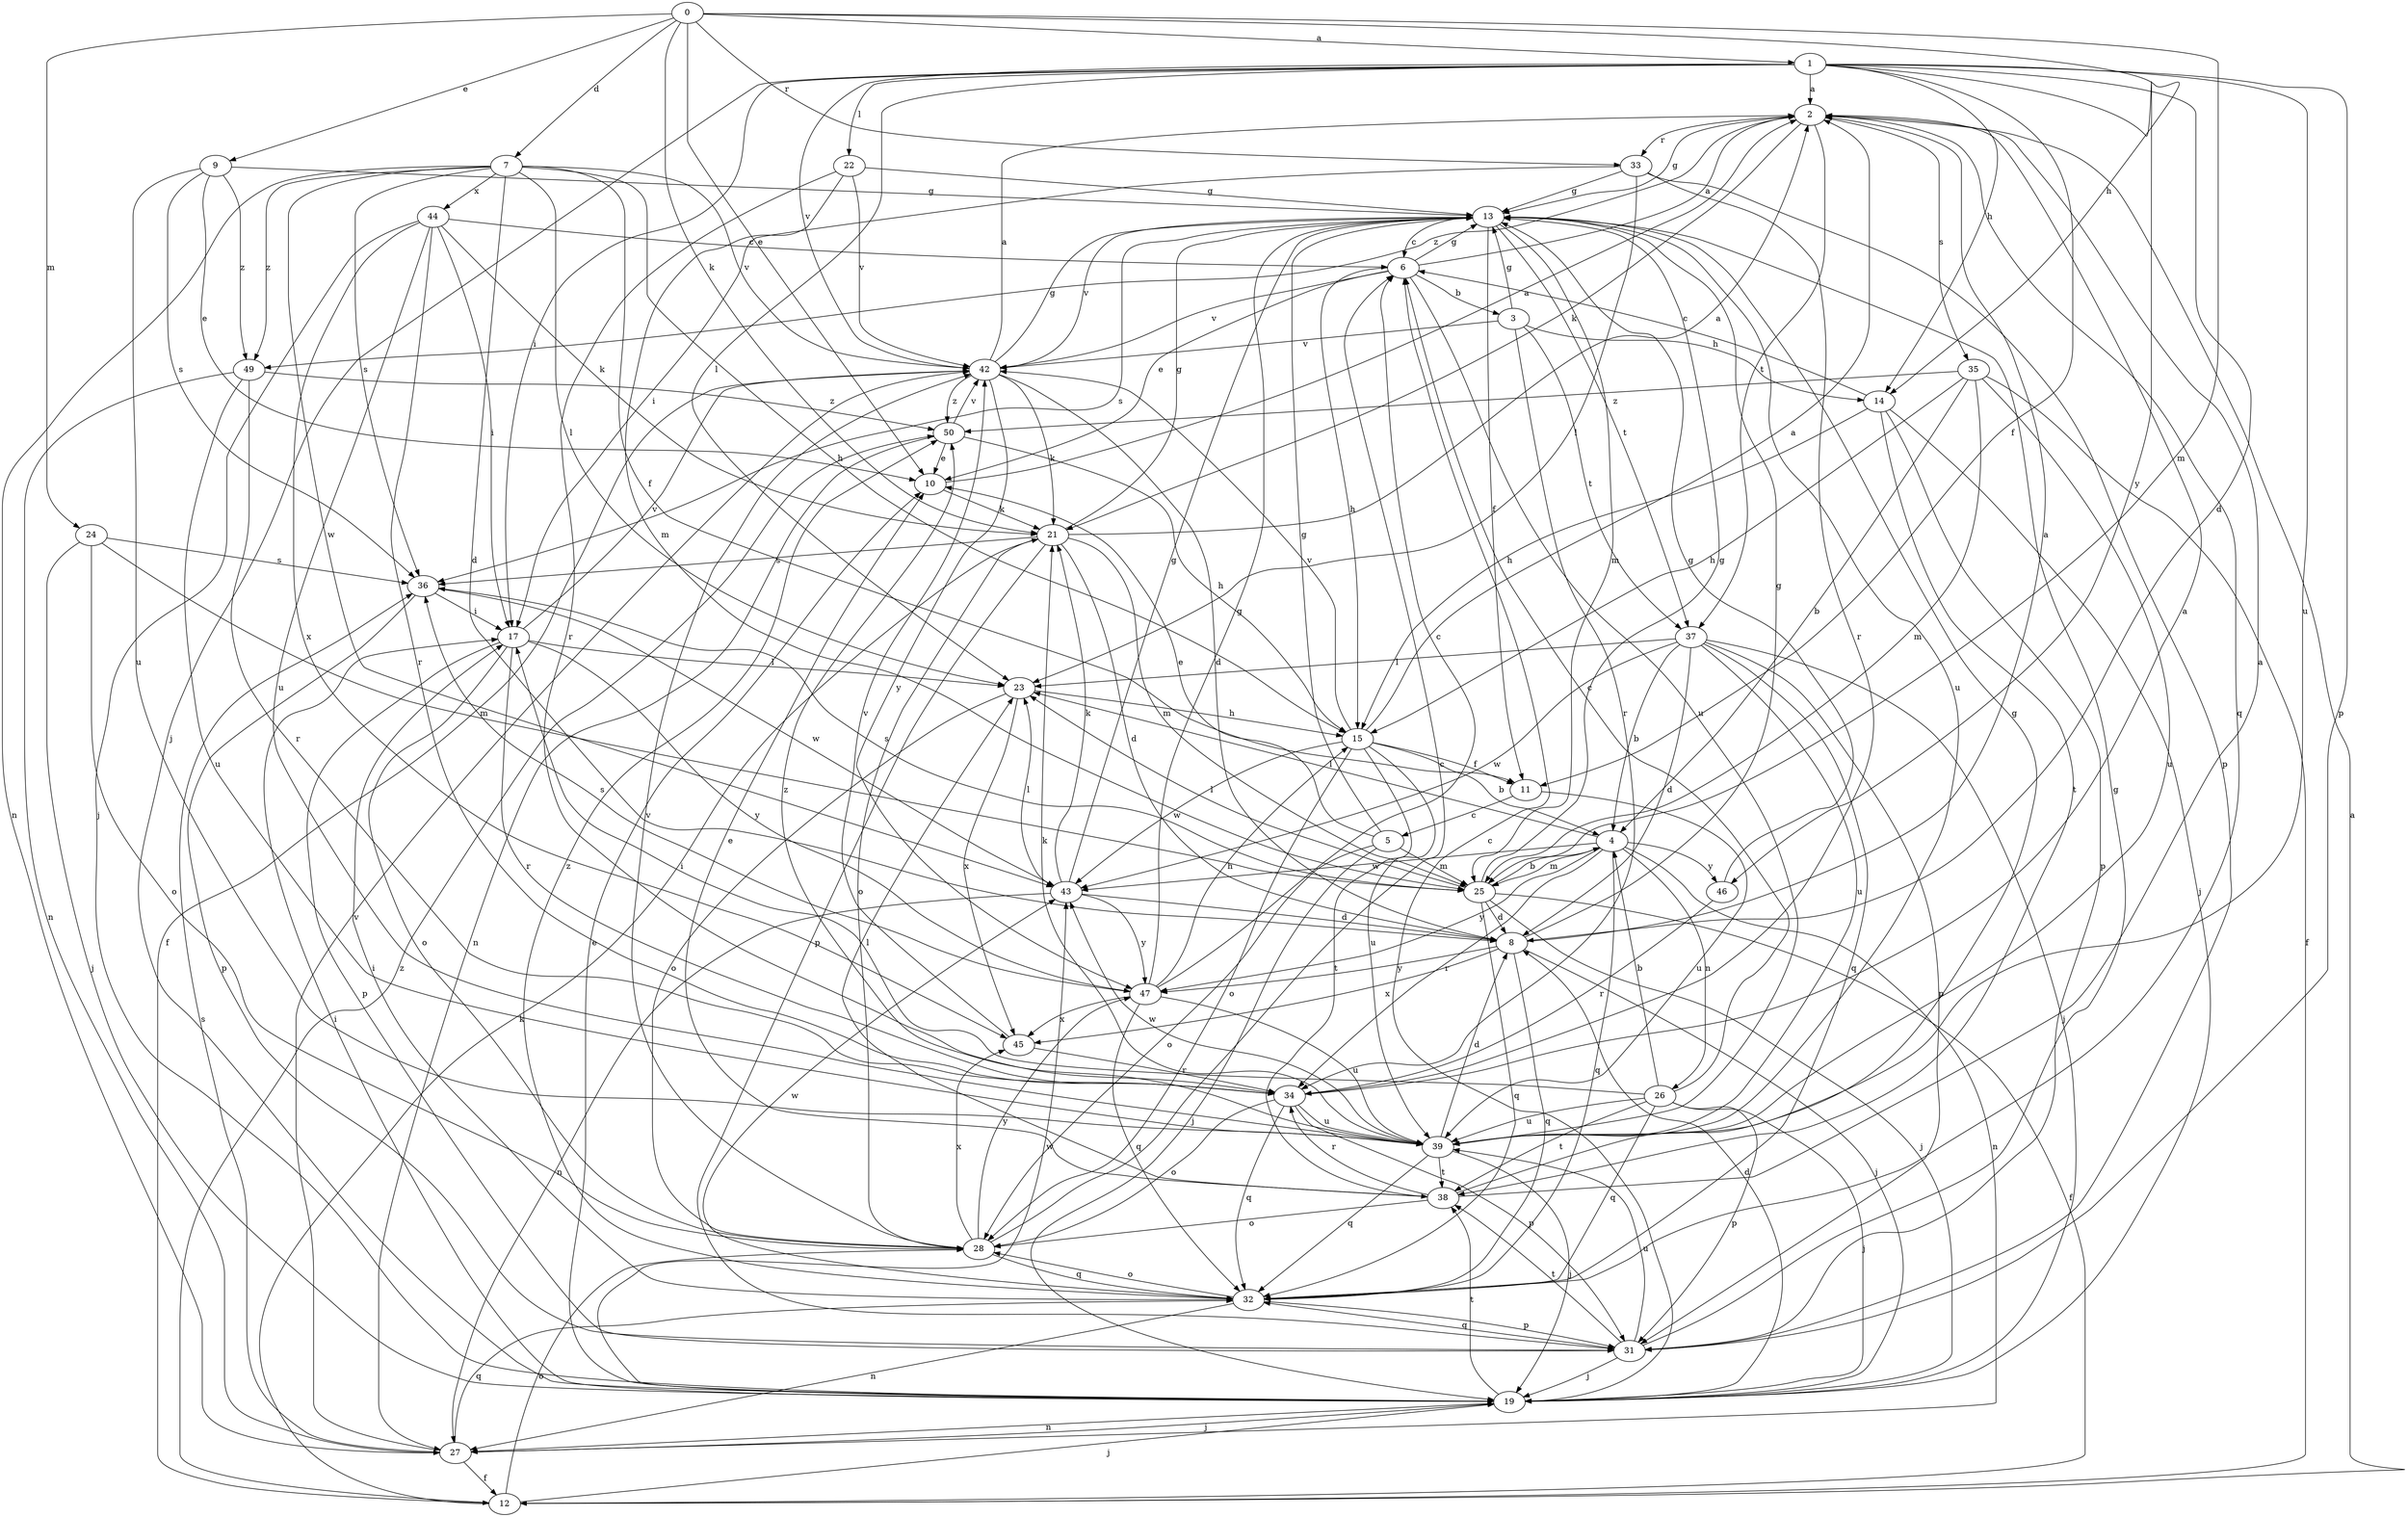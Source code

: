 strict digraph  {
0;
1;
2;
3;
4;
5;
6;
7;
8;
9;
10;
11;
12;
13;
14;
15;
17;
19;
21;
22;
23;
24;
25;
26;
27;
28;
31;
32;
33;
34;
35;
36;
37;
38;
39;
42;
43;
44;
45;
46;
47;
49;
50;
0 -> 1  [label=a];
0 -> 7  [label=d];
0 -> 9  [label=e];
0 -> 10  [label=e];
0 -> 14  [label=h];
0 -> 21  [label=k];
0 -> 24  [label=m];
0 -> 25  [label=m];
0 -> 33  [label=r];
1 -> 2  [label=a];
1 -> 8  [label=d];
1 -> 11  [label=f];
1 -> 14  [label=h];
1 -> 17  [label=i];
1 -> 19  [label=j];
1 -> 22  [label=l];
1 -> 23  [label=l];
1 -> 31  [label=p];
1 -> 39  [label=u];
1 -> 42  [label=v];
1 -> 46  [label=y];
2 -> 13  [label=g];
2 -> 21  [label=k];
2 -> 32  [label=q];
2 -> 33  [label=r];
2 -> 35  [label=s];
2 -> 37  [label=t];
2 -> 49  [label=z];
3 -> 13  [label=g];
3 -> 14  [label=h];
3 -> 34  [label=r];
3 -> 37  [label=t];
3 -> 42  [label=v];
4 -> 23  [label=l];
4 -> 25  [label=m];
4 -> 26  [label=n];
4 -> 27  [label=n];
4 -> 32  [label=q];
4 -> 34  [label=r];
4 -> 43  [label=w];
4 -> 46  [label=y];
4 -> 47  [label=y];
5 -> 10  [label=e];
5 -> 13  [label=g];
5 -> 19  [label=j];
5 -> 25  [label=m];
5 -> 28  [label=o];
6 -> 2  [label=a];
6 -> 3  [label=b];
6 -> 10  [label=e];
6 -> 13  [label=g];
6 -> 15  [label=h];
6 -> 39  [label=u];
6 -> 42  [label=v];
7 -> 8  [label=d];
7 -> 11  [label=f];
7 -> 15  [label=h];
7 -> 23  [label=l];
7 -> 27  [label=n];
7 -> 36  [label=s];
7 -> 42  [label=v];
7 -> 43  [label=w];
7 -> 44  [label=x];
7 -> 49  [label=z];
8 -> 2  [label=a];
8 -> 13  [label=g];
8 -> 19  [label=j];
8 -> 32  [label=q];
8 -> 45  [label=x];
8 -> 47  [label=y];
9 -> 10  [label=e];
9 -> 13  [label=g];
9 -> 36  [label=s];
9 -> 39  [label=u];
9 -> 49  [label=z];
10 -> 2  [label=a];
10 -> 21  [label=k];
11 -> 5  [label=c];
11 -> 39  [label=u];
12 -> 2  [label=a];
12 -> 19  [label=j];
12 -> 21  [label=k];
12 -> 28  [label=o];
12 -> 50  [label=z];
13 -> 6  [label=c];
13 -> 11  [label=f];
13 -> 25  [label=m];
13 -> 36  [label=s];
13 -> 37  [label=t];
13 -> 39  [label=u];
13 -> 42  [label=v];
14 -> 6  [label=c];
14 -> 15  [label=h];
14 -> 19  [label=j];
14 -> 31  [label=p];
14 -> 38  [label=t];
15 -> 2  [label=a];
15 -> 4  [label=b];
15 -> 11  [label=f];
15 -> 28  [label=o];
15 -> 38  [label=t];
15 -> 39  [label=u];
15 -> 42  [label=v];
15 -> 43  [label=w];
17 -> 23  [label=l];
17 -> 28  [label=o];
17 -> 31  [label=p];
17 -> 34  [label=r];
17 -> 42  [label=v];
17 -> 47  [label=y];
19 -> 6  [label=c];
19 -> 8  [label=d];
19 -> 10  [label=e];
19 -> 17  [label=i];
19 -> 27  [label=n];
19 -> 38  [label=t];
19 -> 43  [label=w];
21 -> 2  [label=a];
21 -> 8  [label=d];
21 -> 13  [label=g];
21 -> 25  [label=m];
21 -> 28  [label=o];
21 -> 31  [label=p];
21 -> 36  [label=s];
22 -> 13  [label=g];
22 -> 25  [label=m];
22 -> 34  [label=r];
22 -> 42  [label=v];
23 -> 15  [label=h];
23 -> 28  [label=o];
23 -> 45  [label=x];
24 -> 19  [label=j];
24 -> 25  [label=m];
24 -> 28  [label=o];
24 -> 36  [label=s];
25 -> 4  [label=b];
25 -> 8  [label=d];
25 -> 12  [label=f];
25 -> 13  [label=g];
25 -> 19  [label=j];
25 -> 23  [label=l];
25 -> 32  [label=q];
25 -> 36  [label=s];
26 -> 4  [label=b];
26 -> 6  [label=c];
26 -> 17  [label=i];
26 -> 19  [label=j];
26 -> 31  [label=p];
26 -> 32  [label=q];
26 -> 38  [label=t];
26 -> 39  [label=u];
27 -> 12  [label=f];
27 -> 19  [label=j];
27 -> 32  [label=q];
27 -> 36  [label=s];
27 -> 42  [label=v];
28 -> 6  [label=c];
28 -> 32  [label=q];
28 -> 42  [label=v];
28 -> 45  [label=x];
28 -> 47  [label=y];
31 -> 13  [label=g];
31 -> 19  [label=j];
31 -> 32  [label=q];
31 -> 38  [label=t];
31 -> 39  [label=u];
32 -> 17  [label=i];
32 -> 27  [label=n];
32 -> 28  [label=o];
32 -> 31  [label=p];
32 -> 43  [label=w];
32 -> 50  [label=z];
33 -> 13  [label=g];
33 -> 17  [label=i];
33 -> 23  [label=l];
33 -> 31  [label=p];
33 -> 34  [label=r];
34 -> 2  [label=a];
34 -> 28  [label=o];
34 -> 31  [label=p];
34 -> 32  [label=q];
34 -> 39  [label=u];
35 -> 4  [label=b];
35 -> 12  [label=f];
35 -> 15  [label=h];
35 -> 25  [label=m];
35 -> 39  [label=u];
35 -> 50  [label=z];
36 -> 17  [label=i];
36 -> 31  [label=p];
36 -> 43  [label=w];
37 -> 4  [label=b];
37 -> 8  [label=d];
37 -> 19  [label=j];
37 -> 23  [label=l];
37 -> 31  [label=p];
37 -> 32  [label=q];
37 -> 39  [label=u];
37 -> 43  [label=w];
38 -> 2  [label=a];
38 -> 10  [label=e];
38 -> 13  [label=g];
38 -> 23  [label=l];
38 -> 28  [label=o];
38 -> 34  [label=r];
39 -> 8  [label=d];
39 -> 19  [label=j];
39 -> 21  [label=k];
39 -> 32  [label=q];
39 -> 38  [label=t];
39 -> 43  [label=w];
39 -> 50  [label=z];
42 -> 2  [label=a];
42 -> 8  [label=d];
42 -> 12  [label=f];
42 -> 13  [label=g];
42 -> 21  [label=k];
42 -> 47  [label=y];
42 -> 50  [label=z];
43 -> 8  [label=d];
43 -> 13  [label=g];
43 -> 21  [label=k];
43 -> 23  [label=l];
43 -> 27  [label=n];
43 -> 47  [label=y];
44 -> 6  [label=c];
44 -> 17  [label=i];
44 -> 19  [label=j];
44 -> 21  [label=k];
44 -> 34  [label=r];
44 -> 39  [label=u];
44 -> 45  [label=x];
45 -> 34  [label=r];
45 -> 42  [label=v];
46 -> 13  [label=g];
46 -> 34  [label=r];
47 -> 6  [label=c];
47 -> 13  [label=g];
47 -> 15  [label=h];
47 -> 32  [label=q];
47 -> 36  [label=s];
47 -> 39  [label=u];
47 -> 45  [label=x];
49 -> 27  [label=n];
49 -> 34  [label=r];
49 -> 39  [label=u];
49 -> 50  [label=z];
50 -> 10  [label=e];
50 -> 15  [label=h];
50 -> 27  [label=n];
50 -> 42  [label=v];
}
